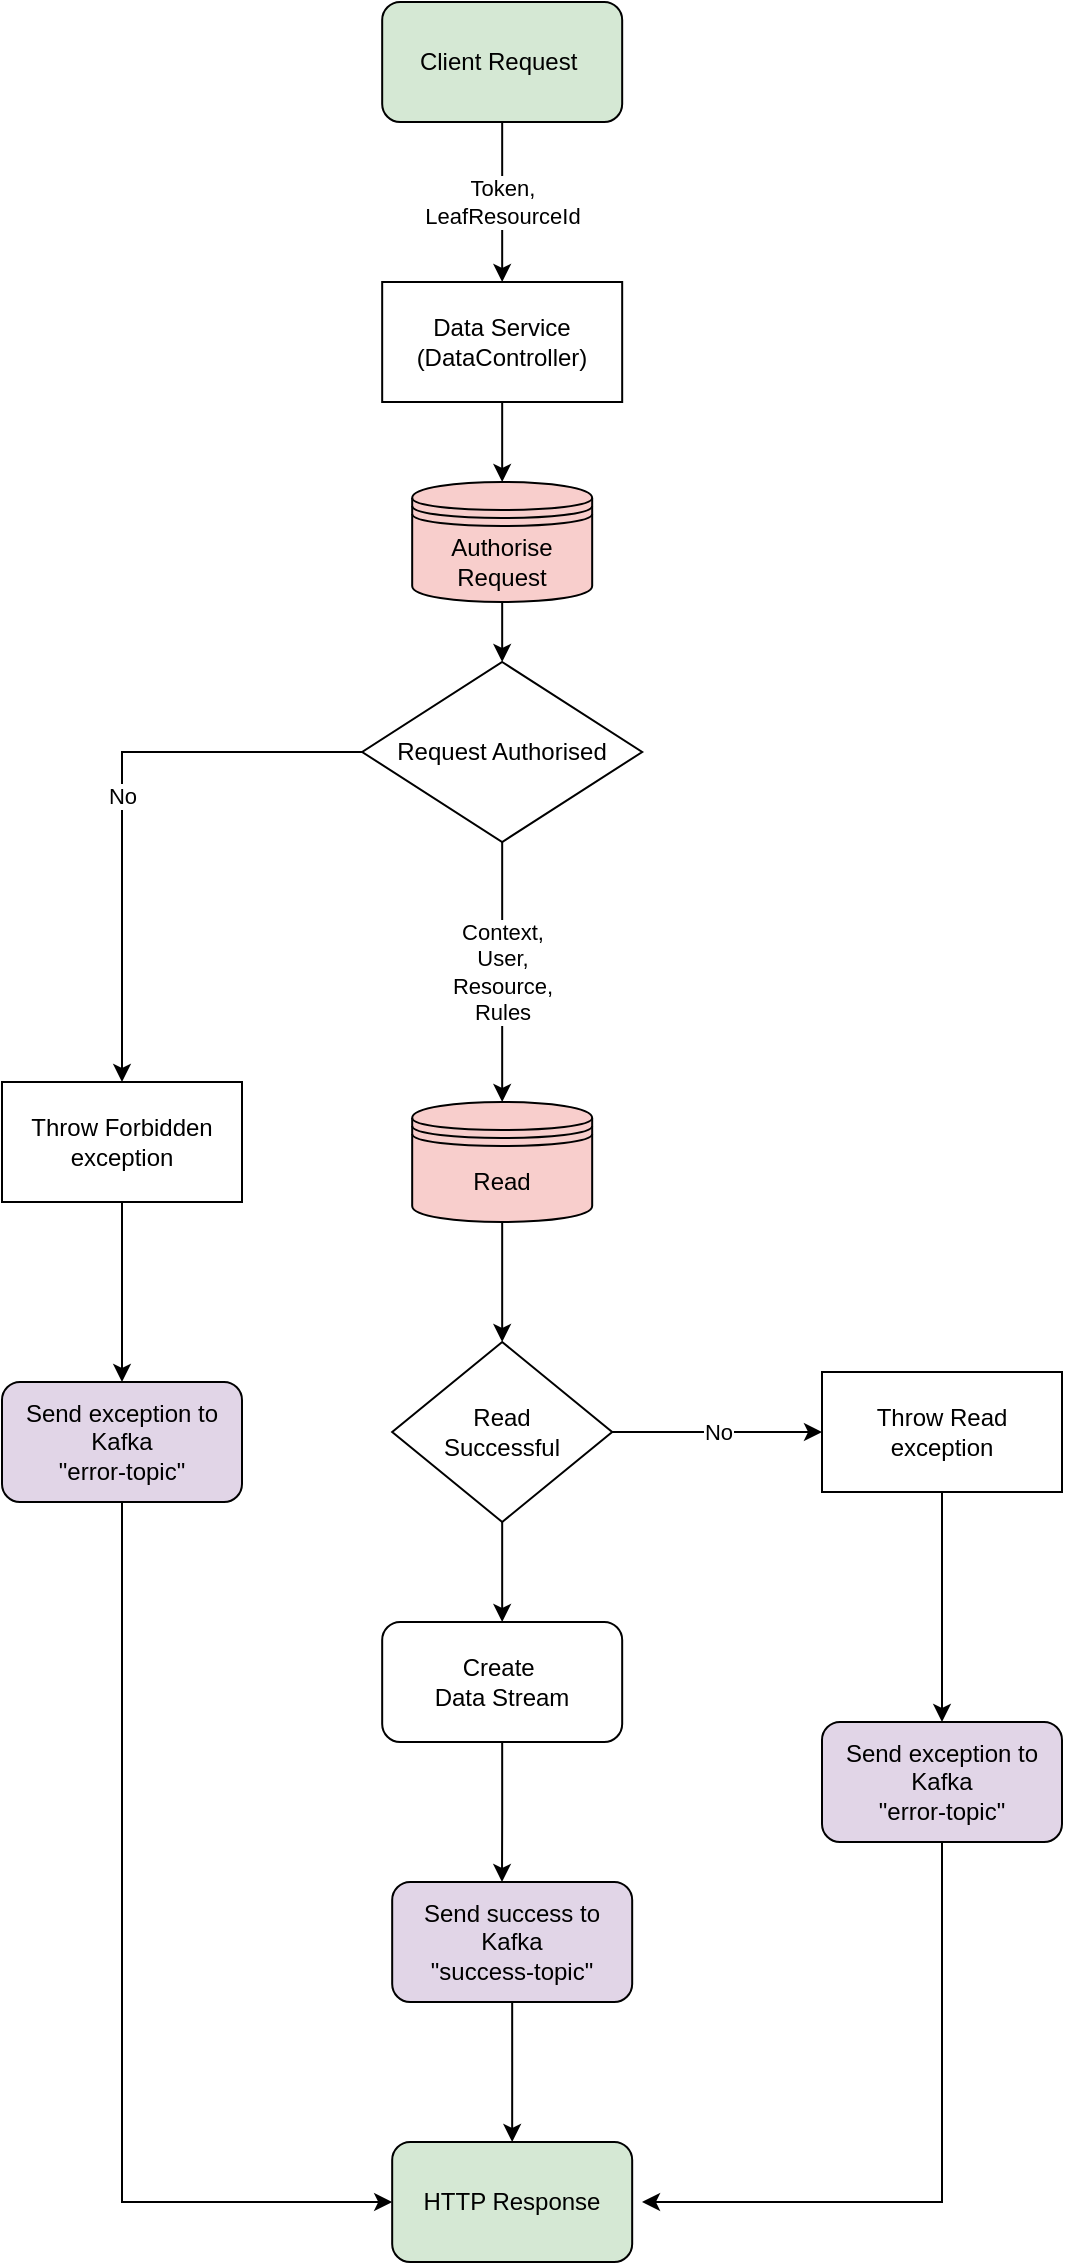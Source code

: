 <mxfile version="14.5.3" type="device"><diagram id="DYDGdA-885xeRSgDoeYv" name="Page-1"><mxGraphModel dx="2600" dy="512" grid="1" gridSize="10" guides="1" tooltips="1" connect="1" arrows="1" fold="1" page="1" pageScale="1" pageWidth="827" pageHeight="1169" background="#ffffff" math="0" shadow="0"><root><mxCell id="0"/><mxCell id="1" parent="0"/><mxCell id="oZyTMZYtAXs1u3VE4Ej2-16" value="Data Service (DataController)" style="rounded=0;whiteSpace=wrap;html=1;" parent="1" vertex="1"><mxGeometry x="-669.91" y="500" width="120" height="60" as="geometry"/></mxCell><mxCell id="oZyTMZYtAXs1u3VE4Ej2-29" value="No" style="edgeStyle=orthogonalEdgeStyle;rounded=0;orthogonalLoop=1;jettySize=auto;html=1;exitX=0;exitY=0.5;exitDx=0;exitDy=0;" parent="1" source="oZyTMZYtAXs1u3VE4Ej2-19" target="oZyTMZYtAXs1u3VE4Ej2-21" edge="1"><mxGeometry relative="1" as="geometry"/></mxCell><mxCell id="oZyTMZYtAXs1u3VE4Ej2-19" value="Request Authorised" style="rhombus;whiteSpace=wrap;html=1;" parent="1" vertex="1"><mxGeometry x="-679.91" y="690" width="140" height="90" as="geometry"/></mxCell><mxCell id="oZyTMZYtAXs1u3VE4Ej2-20" style="edgeStyle=orthogonalEdgeStyle;rounded=0;orthogonalLoop=1;jettySize=auto;html=1;exitX=0.5;exitY=1;exitDx=0;exitDy=0;entryX=0.5;entryY=0;entryDx=0;entryDy=0;" parent="1" source="oZyTMZYtAXs1u3VE4Ej2-21" target="oZyTMZYtAXs1u3VE4Ej2-25" edge="1"><mxGeometry relative="1" as="geometry"><mxPoint x="-880" y="1110" as="targetPoint"/></mxGeometry></mxCell><mxCell id="oZyTMZYtAXs1u3VE4Ej2-21" value="Throw Forbidden exception" style="rounded=0;whiteSpace=wrap;html=1;" parent="1" vertex="1"><mxGeometry x="-860" y="900" width="120" height="60" as="geometry"/></mxCell><mxCell id="oZyTMZYtAXs1u3VE4Ej2-25" value="&lt;div&gt;&lt;span&gt;Send exception to Kafka&lt;/span&gt;&lt;/div&gt;&lt;div&gt;&lt;span&gt;&quot;error-topic&quot;&lt;br&gt;&lt;/span&gt;&lt;/div&gt;" style="rounded=1;whiteSpace=wrap;html=1;fillColor=#E1D5E7;" parent="1" vertex="1"><mxGeometry x="-860" y="1050" width="120" height="60" as="geometry"/></mxCell><mxCell id="oZyTMZYtAXs1u3VE4Ej2-27" value="Token,&lt;br&gt;LeafResourceId" style="edgeStyle=orthogonalEdgeStyle;rounded=1;orthogonalLoop=1;jettySize=auto;html=1;exitX=0.5;exitY=1;exitDx=0;exitDy=0;entryX=0.5;entryY=0;entryDx=0;entryDy=0;" parent="1" source="oZyTMZYtAXs1u3VE4Ej2-26" target="oZyTMZYtAXs1u3VE4Ej2-16" edge="1"><mxGeometry relative="1" as="geometry"/></mxCell><mxCell id="oZyTMZYtAXs1u3VE4Ej2-26" value="&lt;div&gt;&lt;span&gt;Client Request&amp;nbsp;&lt;/span&gt;&lt;br&gt;&lt;/div&gt;" style="rounded=1;whiteSpace=wrap;html=1;fillColor=#D5E8D4;" parent="1" vertex="1"><mxGeometry x="-669.91" y="360" width="120" height="60" as="geometry"/></mxCell><mxCell id="3" style="edgeStyle=orthogonalEdgeStyle;rounded=0;orthogonalLoop=1;jettySize=auto;html=1;exitX=0.5;exitY=1;exitDx=0;exitDy=0;entryX=0;entryY=0.5;entryDx=0;entryDy=0;" parent="1" source="oZyTMZYtAXs1u3VE4Ej2-25" target="4" edge="1"><mxGeometry relative="1" as="geometry"><mxPoint x="-800" y="1460" as="targetPoint"/><mxPoint x="-800" y="1180" as="sourcePoint"/><Array as="points"><mxPoint x="-800" y="1460"/></Array></mxGeometry></mxCell><mxCell id="4" value="&lt;div&gt;HTTP Response&lt;/div&gt;" style="rounded=1;whiteSpace=wrap;html=1;fillColor=#D5E8D4;" parent="1" vertex="1"><mxGeometry x="-664.91" y="1430" width="120" height="60" as="geometry"/></mxCell><mxCell id="5" value="Context, &lt;br&gt;User, &lt;br&gt;Resource,&lt;br&gt;Rules" style="edgeStyle=orthogonalEdgeStyle;rounded=0;orthogonalLoop=1;jettySize=auto;html=1;exitX=0.5;exitY=1;exitDx=0;exitDy=0;entryX=0.5;entryY=0;entryDx=0;entryDy=0;" parent="1" source="oZyTMZYtAXs1u3VE4Ej2-19" edge="1" target="28"><mxGeometry relative="1" as="geometry"><mxPoint x="-610" y="830" as="sourcePoint"/><mxPoint x="-610" y="900" as="targetPoint"/><Array as="points"/></mxGeometry></mxCell><mxCell id="7" value="Read&lt;br&gt;Successful" style="rhombus;whiteSpace=wrap;html=1;" parent="1" vertex="1"><mxGeometry x="-664.91" y="1030" width="110" height="90" as="geometry"/></mxCell><mxCell id="10" value="Throw Read exception" style="rounded=0;whiteSpace=wrap;html=1;" parent="1" vertex="1"><mxGeometry x="-450" y="1045" width="120" height="60" as="geometry"/></mxCell><mxCell id="12" value="No" style="edgeStyle=orthogonalEdgeStyle;rounded=0;orthogonalLoop=1;jettySize=auto;html=1;entryX=0;entryY=0.5;entryDx=0;entryDy=0;exitX=1;exitY=0.5;exitDx=0;exitDy=0;" parent="1" source="7" target="10" edge="1"><mxGeometry relative="1" as="geometry"><mxPoint x="-550" y="1080" as="sourcePoint"/><mxPoint x="-650.09" y="1225" as="targetPoint"/></mxGeometry></mxCell><mxCell id="15" value="&lt;div&gt;&lt;span&gt;Send exception to Kafka&lt;/span&gt;&lt;/div&gt;&lt;div&gt;&lt;span&gt;&quot;error-topic&quot;&lt;br&gt;&lt;/span&gt;&lt;/div&gt;" style="rounded=1;whiteSpace=wrap;html=1;fillColor=#E1D5E7;" parent="1" vertex="1"><mxGeometry x="-450" y="1220" width="120" height="60" as="geometry"/></mxCell><mxCell id="16" style="edgeStyle=orthogonalEdgeStyle;rounded=0;orthogonalLoop=1;jettySize=auto;html=1;exitX=0.5;exitY=1;exitDx=0;exitDy=0;" parent="1" source="15" edge="1"><mxGeometry relative="1" as="geometry"><mxPoint x="-540" y="1460" as="targetPoint"/><mxPoint x="-390" y="1330" as="sourcePoint"/><Array as="points"><mxPoint x="-390" y="1460"/></Array></mxGeometry></mxCell><mxCell id="17" style="edgeStyle=orthogonalEdgeStyle;rounded=0;orthogonalLoop=1;jettySize=auto;html=1;exitX=0.5;exitY=1;exitDx=0;exitDy=0;" parent="1" source="10" edge="1"><mxGeometry relative="1" as="geometry"><mxPoint x="-390" y="1220" as="targetPoint"/><mxPoint x="-390" y="1140" as="sourcePoint"/><Array as="points"/></mxGeometry></mxCell><mxCell id="18" value="&lt;div&gt;&lt;span&gt;Send success to Kafka&lt;/span&gt;&lt;/div&gt;&lt;div&gt;&lt;span&gt;&quot;success-topic&quot;&lt;br&gt;&lt;/span&gt;&lt;/div&gt;" style="rounded=1;whiteSpace=wrap;html=1;fillColor=#E1D5E7;" parent="1" vertex="1"><mxGeometry x="-664.91" y="1300" width="120" height="60" as="geometry"/></mxCell><mxCell id="19" style="edgeStyle=orthogonalEdgeStyle;rounded=0;orthogonalLoop=1;jettySize=auto;html=1;exitX=0.5;exitY=1;exitDx=0;exitDy=0;entryX=0.5;entryY=0;entryDx=0;entryDy=0;" parent="1" source="7" target="22" edge="1"><mxGeometry relative="1" as="geometry"><mxPoint x="-610" y="1220" as="targetPoint"/><mxPoint x="-610" y="1160" as="sourcePoint"/><Array as="points"/></mxGeometry></mxCell><mxCell id="20" style="edgeStyle=orthogonalEdgeStyle;rounded=0;orthogonalLoop=1;jettySize=auto;html=1;exitX=0.5;exitY=1;exitDx=0;exitDy=0;entryX=0.5;entryY=0;entryDx=0;entryDy=0;" parent="1" source="18" target="4" edge="1"><mxGeometry relative="1" as="geometry"><mxPoint x="-650" y="1440" as="targetPoint"/><mxPoint x="-650" y="1330" as="sourcePoint"/><Array as="points"><mxPoint x="-605" y="1390"/><mxPoint x="-605" y="1390"/></Array></mxGeometry></mxCell><mxCell id="22" value="&lt;div&gt;Create&amp;nbsp;&lt;/div&gt;&lt;div&gt;Data Stream&lt;/div&gt;" style="rounded=1;whiteSpace=wrap;html=1;" parent="1" vertex="1"><mxGeometry x="-669.91" y="1170" width="120" height="60" as="geometry"/></mxCell><mxCell id="24" style="edgeStyle=orthogonalEdgeStyle;rounded=0;orthogonalLoop=1;jettySize=auto;html=1;exitX=0.5;exitY=1;exitDx=0;exitDy=0;" parent="1" source="22" edge="1"><mxGeometry relative="1" as="geometry"><mxPoint x="-610" y="1300" as="targetPoint"/><mxPoint x="-610" y="1260" as="sourcePoint"/><Array as="points"><mxPoint x="-610" y="1265"/><mxPoint x="-610" y="1265"/></Array></mxGeometry></mxCell><mxCell id="27" value="&lt;span&gt;Authorise Request&lt;/span&gt;" style="shape=datastore;whiteSpace=wrap;html=1;fillColor=#F8CECC;" parent="1" vertex="1"><mxGeometry x="-654.91" y="600" width="90" height="60" as="geometry"/></mxCell><mxCell id="28" value="&lt;span&gt;Read&lt;/span&gt;" style="shape=datastore;whiteSpace=wrap;html=1;fillColor=#F8CECC;" parent="1" vertex="1"><mxGeometry x="-654.91" y="910" width="90" height="60" as="geometry"/></mxCell><mxCell id="jfnbKQFrxS2ylPI0s5hB-28" value="" style="endArrow=classic;html=1;exitX=0.5;exitY=1;exitDx=0;exitDy=0;entryX=0.5;entryY=0;entryDx=0;entryDy=0;" edge="1" parent="1" source="oZyTMZYtAXs1u3VE4Ej2-16" target="27"><mxGeometry width="50" height="50" relative="1" as="geometry"><mxPoint x="-870" y="660" as="sourcePoint"/><mxPoint x="-820" y="610" as="targetPoint"/></mxGeometry></mxCell><mxCell id="jfnbKQFrxS2ylPI0s5hB-29" value="" style="endArrow=classic;html=1;exitX=0.5;exitY=1;exitDx=0;exitDy=0;entryX=0.5;entryY=0;entryDx=0;entryDy=0;" edge="1" parent="1" source="27" target="oZyTMZYtAXs1u3VE4Ej2-19"><mxGeometry width="50" height="50" relative="1" as="geometry"><mxPoint x="-870" y="670" as="sourcePoint"/><mxPoint x="-820" y="620" as="targetPoint"/></mxGeometry></mxCell><mxCell id="jfnbKQFrxS2ylPI0s5hB-30" value="" style="endArrow=classic;html=1;exitX=0.5;exitY=1;exitDx=0;exitDy=0;entryX=0.5;entryY=0;entryDx=0;entryDy=0;" edge="1" parent="1" source="28" target="7"><mxGeometry width="50" height="50" relative="1" as="geometry"><mxPoint x="-870" y="910" as="sourcePoint"/><mxPoint x="-820" y="860" as="targetPoint"/></mxGeometry></mxCell></root></mxGraphModel></diagram></mxfile>
